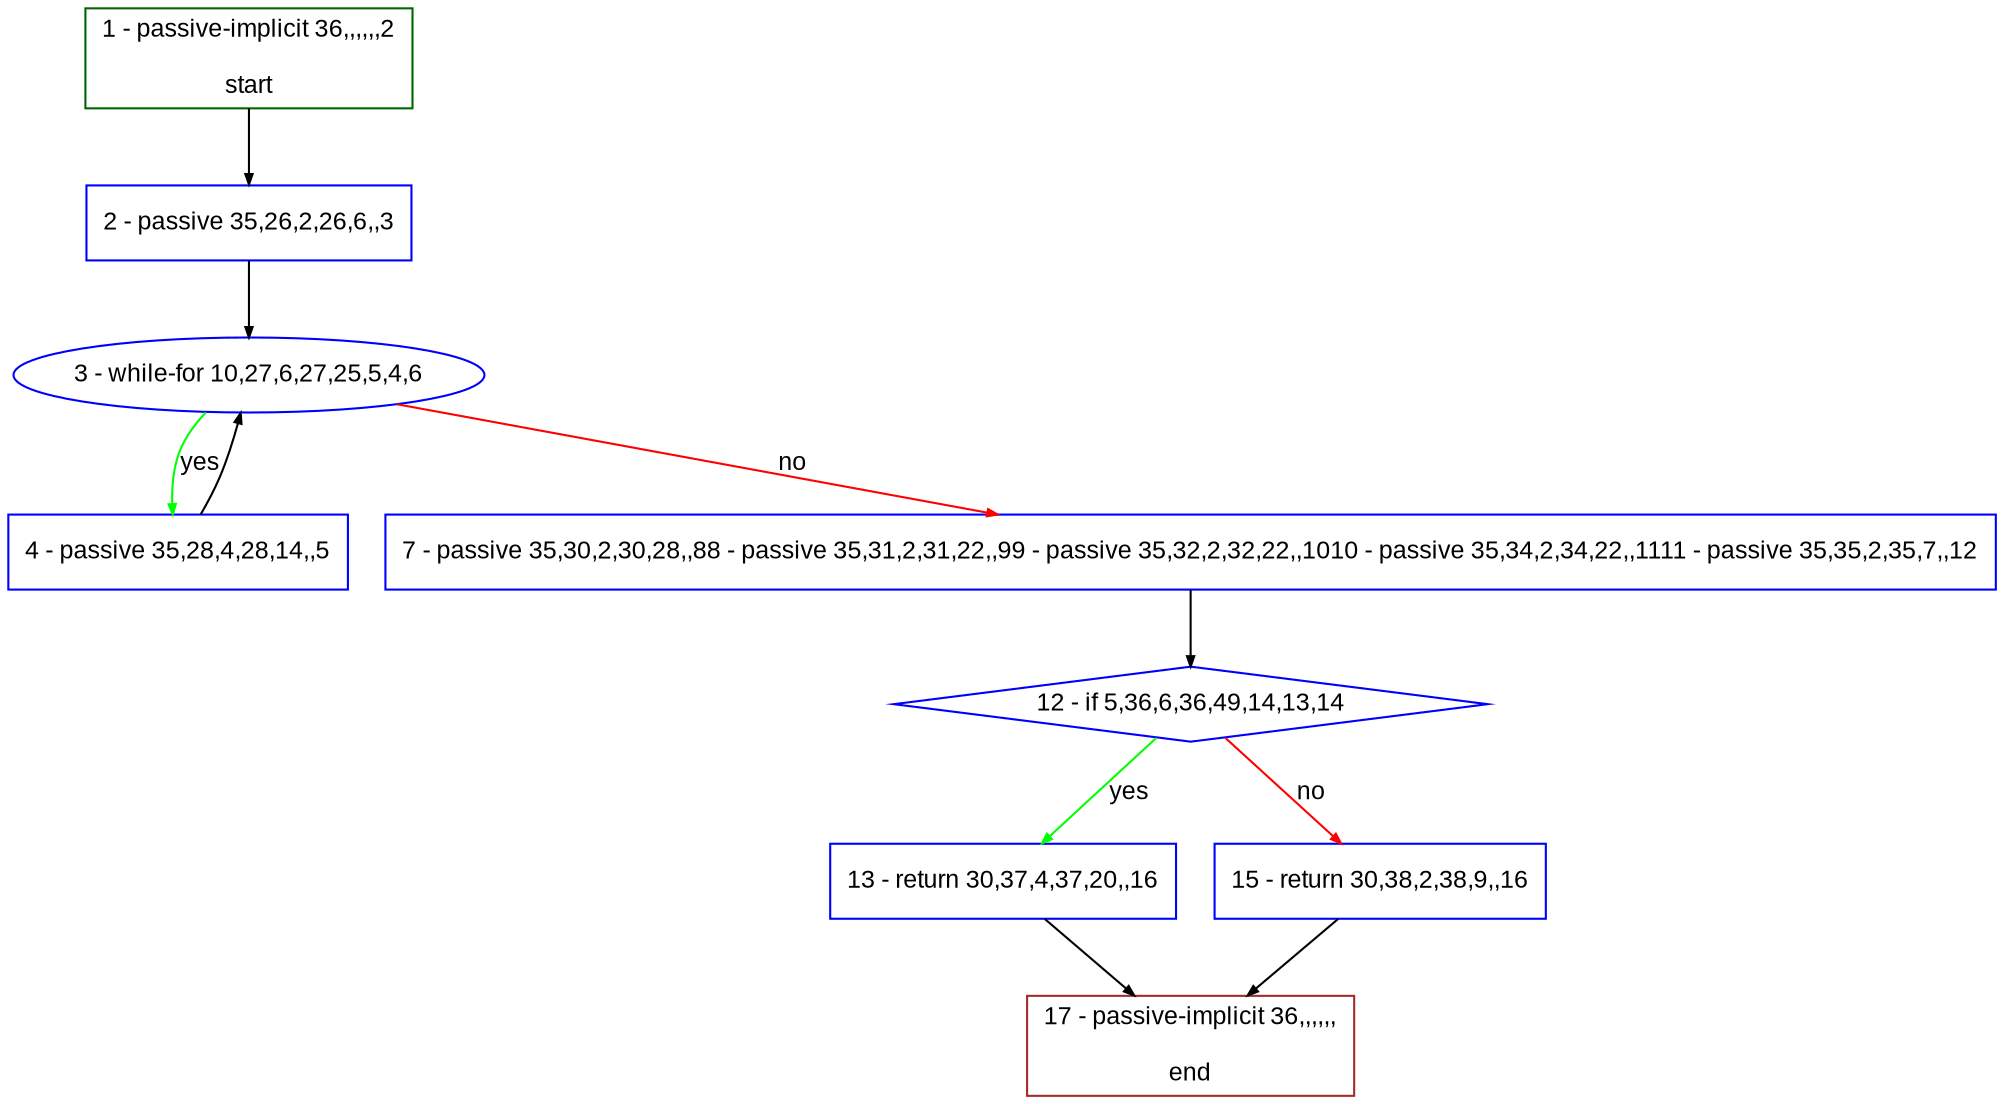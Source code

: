digraph "" {
  graph [bgcolor="white", fillcolor="#FFFFCC", pack="true", packmode="clust", fontname="Arial", label="", fontsize="12", compound="true", style="rounded,filled"];
  node [node_initialized="no", fillcolor="white", fontname="Arial", label="", color="grey", fontsize="12", fixedsize="false", compound="true", shape="rectangle", style="filled"];
  edge [arrowtail="none", lhead="", fontcolor="black", fontname="Arial", label="", color="black", fontsize="12", arrowhead="normal", arrowsize="0.5", compound="true", ltail="", dir="forward"];
  __N1 [fillcolor="#ffffff", label="2 - passive 35,26,2,26,6,,3", color="#0000ff", shape="box", style="filled"];
  __N2 [fillcolor="#ffffff", label="1 - passive-implicit 36,,,,,,2\n\nstart", color="#006400", shape="box", style="filled"];
  __N3 [fillcolor="#ffffff", label="3 - while-for 10,27,6,27,25,5,4,6", color="#0000ff", shape="oval", style="filled"];
  __N4 [fillcolor="#ffffff", label="4 - passive 35,28,4,28,14,,5", color="#0000ff", shape="box", style="filled"];
  __N5 [fillcolor="#ffffff", label="7 - passive 35,30,2,30,28,,88 - passive 35,31,2,31,22,,99 - passive 35,32,2,32,22,,1010 - passive 35,34,2,34,22,,1111 - passive 35,35,2,35,7,,12", color="#0000ff", shape="box", style="filled"];
  __N6 [fillcolor="#ffffff", label="12 - if 5,36,6,36,49,14,13,14", color="#0000ff", shape="diamond", style="filled"];
  __N7 [fillcolor="#ffffff", label="13 - return 30,37,4,37,20,,16", color="#0000ff", shape="box", style="filled"];
  __N8 [fillcolor="#ffffff", label="15 - return 30,38,2,38,9,,16", color="#0000ff", shape="box", style="filled"];
  __N9 [fillcolor="#ffffff", label="17 - passive-implicit 36,,,,,,\n\nend", color="#a52a2a", shape="box", style="filled"];
  __N2 -> __N1 [arrowtail="none", color="#000000", label="", arrowhead="normal", dir="forward"];
  __N1 -> __N3 [arrowtail="none", color="#000000", label="", arrowhead="normal", dir="forward"];
  __N3 -> __N4 [arrowtail="none", color="#00ff00", label="yes", arrowhead="normal", dir="forward"];
  __N4 -> __N3 [arrowtail="none", color="#000000", label="", arrowhead="normal", dir="forward"];
  __N3 -> __N5 [arrowtail="none", color="#ff0000", label="no", arrowhead="normal", dir="forward"];
  __N5 -> __N6 [arrowtail="none", color="#000000", label="", arrowhead="normal", dir="forward"];
  __N6 -> __N7 [arrowtail="none", color="#00ff00", label="yes", arrowhead="normal", dir="forward"];
  __N6 -> __N8 [arrowtail="none", color="#ff0000", label="no", arrowhead="normal", dir="forward"];
  __N7 -> __N9 [arrowtail="none", color="#000000", label="", arrowhead="normal", dir="forward"];
  __N8 -> __N9 [arrowtail="none", color="#000000", label="", arrowhead="normal", dir="forward"];
}
